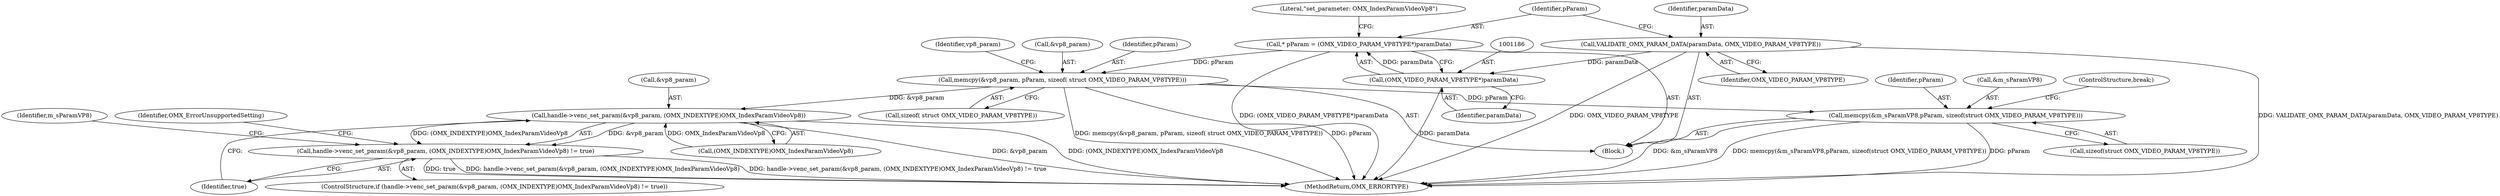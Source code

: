 digraph "0_Android_89913d7df36dbeb458ce165856bd6505a2ec647d_2@API" {
"1001210" [label="(Call,memcpy(&vp8_param, pParam, sizeof( struct OMX_VIDEO_PARAM_VP8TYPE)))"];
"1001183" [label="(Call,* pParam = (OMX_VIDEO_PARAM_VP8TYPE*)paramData)"];
"1001185" [label="(Call,(OMX_VIDEO_PARAM_VP8TYPE*)paramData)"];
"1001179" [label="(Call,VALIDATE_OMX_PARAM_DATA(paramData, OMX_VIDEO_PARAM_VP8TYPE))"];
"1001218" [label="(Call,handle->venc_set_param(&vp8_param, (OMX_INDEXTYPE)OMX_IndexParamVideoVp8))"];
"1001217" [label="(Call,handle->venc_set_param(&vp8_param, (OMX_INDEXTYPE)OMX_IndexParamVideoVp8) != true)"];
"1001228" [label="(Call,memcpy(&m_sParamVP8,pParam, sizeof(struct OMX_VIDEO_PARAM_VP8TYPE)))"];
"1001229" [label="(Call,&m_sParamVP8)"];
"1001185" [label="(Call,(OMX_VIDEO_PARAM_VP8TYPE*)paramData)"];
"1001221" [label="(Call,(OMX_INDEXTYPE)OMX_IndexParamVideoVp8)"];
"1001230" [label="(Identifier,m_sParamVP8)"];
"1001190" [label="(Literal,\"set_parameter: OMX_IndexParamVideoVp8\")"];
"1001181" [label="(Identifier,OMX_VIDEO_PARAM_VP8TYPE)"];
"1001219" [label="(Call,&vp8_param)"];
"1001220" [label="(Identifier,vp8_param)"];
"1001216" [label="(ControlStructure,if (handle->venc_set_param(&vp8_param, (OMX_INDEXTYPE)OMX_IndexParamVideoVp8) != true))"];
"1001232" [label="(Call,sizeof(struct OMX_VIDEO_PARAM_VP8TYPE))"];
"1001217" [label="(Call,handle->venc_set_param(&vp8_param, (OMX_INDEXTYPE)OMX_IndexParamVideoVp8) != true)"];
"1001211" [label="(Call,&vp8_param)"];
"1001227" [label="(Identifier,OMX_ErrorUnsupportedSetting)"];
"1001180" [label="(Identifier,paramData)"];
"1001228" [label="(Call,memcpy(&m_sParamVP8,pParam, sizeof(struct OMX_VIDEO_PARAM_VP8TYPE)))"];
"1001213" [label="(Identifier,pParam)"];
"1001234" [label="(ControlStructure,break;)"];
"1001214" [label="(Call,sizeof( struct OMX_VIDEO_PARAM_VP8TYPE))"];
"1001183" [label="(Call,* pParam = (OMX_VIDEO_PARAM_VP8TYPE*)paramData)"];
"1001184" [label="(Identifier,pParam)"];
"1001231" [label="(Identifier,pParam)"];
"1002951" [label="(MethodReturn,OMX_ERRORTYPE)"];
"1001178" [label="(Block,)"];
"1001187" [label="(Identifier,paramData)"];
"1001179" [label="(Call,VALIDATE_OMX_PARAM_DATA(paramData, OMX_VIDEO_PARAM_VP8TYPE))"];
"1001210" [label="(Call,memcpy(&vp8_param, pParam, sizeof( struct OMX_VIDEO_PARAM_VP8TYPE)))"];
"1001218" [label="(Call,handle->venc_set_param(&vp8_param, (OMX_INDEXTYPE)OMX_IndexParamVideoVp8))"];
"1001224" [label="(Identifier,true)"];
"1001210" -> "1001178"  [label="AST: "];
"1001210" -> "1001214"  [label="CFG: "];
"1001211" -> "1001210"  [label="AST: "];
"1001213" -> "1001210"  [label="AST: "];
"1001214" -> "1001210"  [label="AST: "];
"1001220" -> "1001210"  [label="CFG: "];
"1001210" -> "1002951"  [label="DDG: pParam"];
"1001210" -> "1002951"  [label="DDG: memcpy(&vp8_param, pParam, sizeof( struct OMX_VIDEO_PARAM_VP8TYPE))"];
"1001183" -> "1001210"  [label="DDG: pParam"];
"1001210" -> "1001218"  [label="DDG: &vp8_param"];
"1001210" -> "1001228"  [label="DDG: pParam"];
"1001183" -> "1001178"  [label="AST: "];
"1001183" -> "1001185"  [label="CFG: "];
"1001184" -> "1001183"  [label="AST: "];
"1001185" -> "1001183"  [label="AST: "];
"1001190" -> "1001183"  [label="CFG: "];
"1001183" -> "1002951"  [label="DDG: (OMX_VIDEO_PARAM_VP8TYPE*)paramData"];
"1001185" -> "1001183"  [label="DDG: paramData"];
"1001185" -> "1001187"  [label="CFG: "];
"1001186" -> "1001185"  [label="AST: "];
"1001187" -> "1001185"  [label="AST: "];
"1001185" -> "1002951"  [label="DDG: paramData"];
"1001179" -> "1001185"  [label="DDG: paramData"];
"1001179" -> "1001178"  [label="AST: "];
"1001179" -> "1001181"  [label="CFG: "];
"1001180" -> "1001179"  [label="AST: "];
"1001181" -> "1001179"  [label="AST: "];
"1001184" -> "1001179"  [label="CFG: "];
"1001179" -> "1002951"  [label="DDG: VALIDATE_OMX_PARAM_DATA(paramData, OMX_VIDEO_PARAM_VP8TYPE)"];
"1001179" -> "1002951"  [label="DDG: OMX_VIDEO_PARAM_VP8TYPE"];
"1001218" -> "1001217"  [label="AST: "];
"1001218" -> "1001221"  [label="CFG: "];
"1001219" -> "1001218"  [label="AST: "];
"1001221" -> "1001218"  [label="AST: "];
"1001224" -> "1001218"  [label="CFG: "];
"1001218" -> "1002951"  [label="DDG: (OMX_INDEXTYPE)OMX_IndexParamVideoVp8"];
"1001218" -> "1002951"  [label="DDG: &vp8_param"];
"1001218" -> "1001217"  [label="DDG: &vp8_param"];
"1001218" -> "1001217"  [label="DDG: (OMX_INDEXTYPE)OMX_IndexParamVideoVp8"];
"1001221" -> "1001218"  [label="DDG: OMX_IndexParamVideoVp8"];
"1001217" -> "1001216"  [label="AST: "];
"1001217" -> "1001224"  [label="CFG: "];
"1001224" -> "1001217"  [label="AST: "];
"1001227" -> "1001217"  [label="CFG: "];
"1001230" -> "1001217"  [label="CFG: "];
"1001217" -> "1002951"  [label="DDG: handle->venc_set_param(&vp8_param, (OMX_INDEXTYPE)OMX_IndexParamVideoVp8)"];
"1001217" -> "1002951"  [label="DDG: handle->venc_set_param(&vp8_param, (OMX_INDEXTYPE)OMX_IndexParamVideoVp8) != true"];
"1001217" -> "1002951"  [label="DDG: true"];
"1001228" -> "1001178"  [label="AST: "];
"1001228" -> "1001232"  [label="CFG: "];
"1001229" -> "1001228"  [label="AST: "];
"1001231" -> "1001228"  [label="AST: "];
"1001232" -> "1001228"  [label="AST: "];
"1001234" -> "1001228"  [label="CFG: "];
"1001228" -> "1002951"  [label="DDG: &m_sParamVP8"];
"1001228" -> "1002951"  [label="DDG: memcpy(&m_sParamVP8,pParam, sizeof(struct OMX_VIDEO_PARAM_VP8TYPE))"];
"1001228" -> "1002951"  [label="DDG: pParam"];
}

